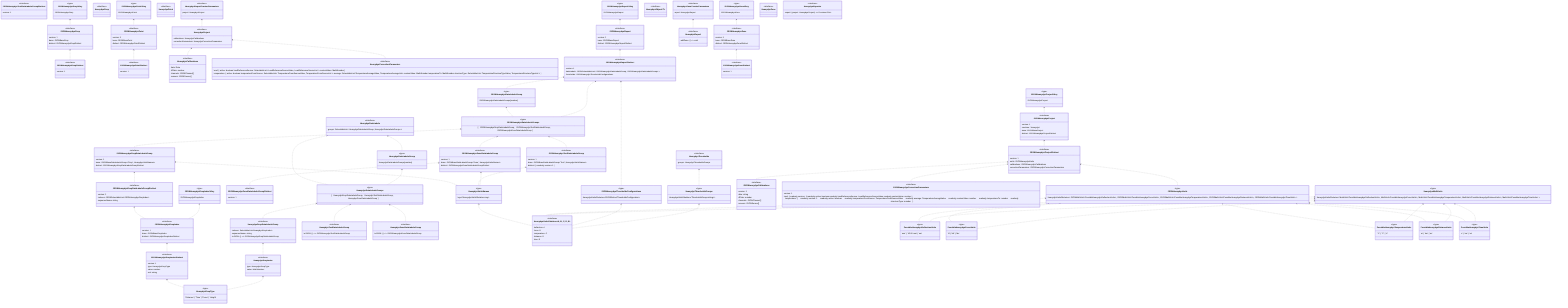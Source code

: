 classDiagram
class JSONHeavydynDataLabelsGroup {
  <<type>>
  JSONHeavydynDataLabelsGroups[number]
}
JSONHeavydynDataLabelsGroup <.. JSONHeavydynDataLabelsGroups


class JSONHeavydynDataLabelsGroups {
  <<type>>
  [   JSONHeavydynDropDataLabelsGroup,   JSONHeavydynTestDataLabelsGroup,   JSONHeavydynZoneDataLabelsGroup ]
}
JSONHeavydynDataLabelsGroups <.. JSONHeavydynDropDataLabelsGroup
JSONHeavydynDataLabelsGroups <.. JSONHeavydynTestDataLabelsGroup
JSONHeavydynDataLabelsGroups <.. JSONHeavydynZoneDataLabelsGroup


class JSONHeavydynDropDataLabelsGroup {
  <<interface>>
  version: 1
  base: JSONBaseDataLabelsGroup#60;'Drop', HeavydynUnitsNames#62;
  distinct: JSONHeavydynDropDataLabelsGroupDistinct
}
JSONHeavydynDropDataLabelsGroup <.. HeavydynUnitsNames
JSONHeavydynDropDataLabelsGroup <.. JSONHeavydynDropDataLabelsGroupDistinct


class JSONHeavydynDropDataLabelsGroupDistinct {
  <<interface>>
  version: 1
  indexes: JSONSelectableList#60;JSONHeavydynDropIndex#62;
  sequenceName: string
}
JSONHeavydynDropDataLabelsGroupDistinct <.. JSONHeavydynDropIndex


class JSONHeavydynTestDataLabelsGroup {
  <<interface>>
  version: 1
  base: JSONBaseDataLabelsGroup#60;'Test', HeavydynUnitsNames#62;
  distinct: #123;     readonly version: 1   #125;
}
JSONHeavydynTestDataLabelsGroup <.. HeavydynUnitsNames


class JSONHeavydynTestDataLabelsGroupDistinct {
  <<interface>>
  version: 1
}



class JSONHeavydynZoneDataLabelsGroup {
  <<interface>>
  version: 1
  base: JSONBaseDataLabelsGroup#60;'Zone', HeavydynUnitsNames#62;
  distinct: JSONHeavydynZoneDataLabelsGroupDistinct
}
JSONHeavydynZoneDataLabelsGroup <.. HeavydynUnitsNames
JSONHeavydynZoneDataLabelsGroup <.. JSONHeavydynZoneDataLabelsGroupDistinct


class JSONHeavydynZoneDataLabelsGroupDistinct {
  <<interface>>
  version: 1
}



class HeavydynDataLabels {
  <<interface>>
  groups: SelectableList#60;     HeavydynDataLabelsGroup,     HeavydynDataLabelsGroups   #62;
}
HeavydynDataLabels <.. HeavydynDataLabelsGroup
HeavydynDataLabels <.. HeavydynDataLabelsGroups


class HeavydynDataLabelsGroup {
  <<type>>
  HeavydynDataLabelsGroups[number]
}
HeavydynDataLabelsGroup <.. HeavydynDataLabelsGroups


class HeavydynDataLabelsGroups {
  <<type>>
  [   HeavydynDropDataLabelsGroup,   HeavydynTestDataLabelsGroup,   HeavydynZoneDataLabelsGroup ]
}
HeavydynDataLabelsGroups <.. HeavydynDropDataLabelsGroup
HeavydynDataLabelsGroups <.. HeavydynTestDataLabelsGroup
HeavydynDataLabelsGroups <.. HeavydynZoneDataLabelsGroup


class HeavydynDropDataLabelsGroup {
  <<interface>>
  indexes: SelectableList#60;HeavydynDropIndex#62;
  sequenceName: string
  toJSON: #40;#41; =#62; JSONHeavydynDropDataLabelsGroup
}
HeavydynDropDataLabelsGroup <.. HeavydynDropIndex


class HeavydynTestDataLabelsGroup {
  <<interface>>
  toJSON: #40;#41; =#62; JSONHeavydynTestDataLabelsGroup
}



class HeavydynZoneDataLabelsGroup {
  <<interface>>
  toJSON: #40;#41; =#62; JSONHeavydynZoneDataLabelsGroup
}



class JSONHeavydynDropVAny {
  <<type>>
  JSONHeavydynDrop
}
JSONHeavydynDropVAny <.. JSONHeavydynDrop


class JSONHeavydynDrop {
  <<interface>>
  version: 1
  base: JSONBaseDrop
  distinct: JSONHeavydynDropDistinct
}
JSONHeavydynDrop <.. JSONHeavydynDropDistinct


class JSONHeavydynDropDistinct {
  <<interface>>
  version: 1
}



class JSONHeavydynDropIndexVAny {
  <<type>>
  JSONHeavydynDropIndex
}
JSONHeavydynDropIndexVAny <.. JSONHeavydynDropIndex


class JSONHeavydynDropIndex {
  <<interface>>
  version: 1
  base: JSONBaseDropIndex
  distinct: JSONHeavydynDropIndexDistinct
}
JSONHeavydynDropIndex <.. JSONHeavydynDropIndexDistinct


class JSONHeavydynDropIndexDistinct {
  <<interface>>
  version: 1
  type: HeavydynDropType
  value: number
  unit: string
}
JSONHeavydynDropIndexDistinct <.. HeavydynDropType


class HeavydynDropType {
  <<type>>
  'Distance' | 'Time' | 'Force' | 'Height'
}



class HeavydynDrop {
  <<interface>>

}



class HeavydynDropIndex {
  <<interface>>
  type: HeavydynDropType
  value: MathNumber
}
HeavydynDropIndex <.. HeavydynDropType


class HeavydynUnitsSkeleton~A, B, C, D, E~ {
  <<interface>>
  deflection: A
  force: B
  temperature: C
  distance: D
  time: E
}



class HeavydynUnitsNames {
  <<type>>
  keyof HeavydynUnitsSkeleton#60;any#62;
}
HeavydynUnitsNames <.. HeavydynUnitsSkeleton~A, B, C, D, E~


class PossibleHeavydynDeflectionUnits {
  <<type>>
  'mm' | '1/100 mm' | 'um'
}



class PossibleHeavydynForceUnits {
  <<type>>
  'N' | 'kN' | 'lbs'
}



class PossibleHeavydynTemperatureUnits {
  <<type>>
  '°C' | '°F' | 'K'
}



class PossibleHeavydynDistanceUnits {
  <<type>>
  'm' | 'km' | 'mi'
}



class PossibleHeavydynTimeUnits {
  <<type>>
  's' | 'ms' | 'us'
}



class JSONHeavydynUnits {
  <<type>>
  HeavydynUnitsSkeleton#60;   JSONMathUnit#60;PossibleHeavydynDeflectionUnits#62;,   JSONMathUnit#60;PossibleHeavydynForceUnits#62;,   JSONMathUnit#60;PossibleHeavydynTemperatureUnits#62;,   JSONMathUnit#60;PossibleHeavydynDistanceUnits#62;,   JSONMathUnit#60;PossibleHeavydynTimeUnits#62; #62;
}
JSONHeavydynUnits <.. HeavydynUnitsSkeleton~A, B, C, D, E~
JSONHeavydynUnits <.. PossibleHeavydynDeflectionUnits
JSONHeavydynUnits <.. PossibleHeavydynForceUnits
JSONHeavydynUnits <.. PossibleHeavydynTemperatureUnits
JSONHeavydynUnits <.. PossibleHeavydynDistanceUnits
JSONHeavydynUnits <.. PossibleHeavydynTimeUnits


class HeavydynMathUnits {
  <<type>>
  HeavydynUnitsSkeleton#60;   MathUnit#60;PossibleHeavydynDeflectionUnits#62;,   MathUnit#60;PossibleHeavydynForceUnits#62;,   MathUnit#60;PossibleHeavydynTemperatureUnits#62;,   MathUnit#60;PossibleHeavydynDistanceUnits#62;,   MathUnit#60;PossibleHeavydynTimeUnits#62; #62;
}
HeavydynMathUnits <.. HeavydynUnitsSkeleton~A, B, C, D, E~
HeavydynMathUnits <.. PossibleHeavydynDeflectionUnits
HeavydynMathUnits <.. PossibleHeavydynForceUnits
HeavydynMathUnits <.. PossibleHeavydynTemperatureUnits
HeavydynMathUnits <.. PossibleHeavydynDistanceUnits
HeavydynMathUnits <.. PossibleHeavydynTimeUnits


class JSONHeavydynPointVAny {
  <<type>>
  JSONHeavydynPoint
}
JSONHeavydynPointVAny <.. JSONHeavydynPoint


class JSONHeavydynPoint {
  <<interface>>
  version: 1
  base: JSONBasePoint
  distinct: JSONHeavydynPointDistinct
}
JSONHeavydynPoint <.. JSONHeavydynPointDistinct


class JSONHeavydynPointDistinct {
  <<interface>>
  version: 1
}



class HeavydynPoint {
  <<interface>>

}



class JSONHeavydynProjectVAny {
  <<type>>
  JSONHeavydynProject
}
JSONHeavydynProjectVAny <.. JSONHeavydynProject


class JSONHeavydynProject {
  <<interface>>
  version: 1
  machine: 'Heavydyn'
  base: JSONBaseProject
  distinct: JSONHeavydynProjectDistinct
}
JSONHeavydynProject <.. JSONHeavydynProjectDistinct


class JSONHeavydynProjectDistinct {
  <<interface>>
  version: 1
  units: JSONHeavydynUnits
  calibrations: JSONHeavydynCalibrations
  correctionParameters: JSONHeavydynCorrectionParameters
}
JSONHeavydynProjectDistinct <.. JSONHeavydynUnits
JSONHeavydynProjectDistinct <.. JSONHeavydynCalibrations
JSONHeavydynProjectDistinct <.. JSONHeavydynCorrectionParameters


class JSONHeavydynCalibrations {
  <<interface>>
  version: 1
  date: string
  dPlate: number
  channels: JSONChannel[]
  sensors: JSONSensor[]
}



class JSONHeavydynCorrectionParameters {
  <<interface>>
  version: 1
  load: #123;     readonly version: 1     readonly active: boolean     readonly loadReferenceSource: LoadReferenceSourceValue     readonly customValue: number   #125;
  temperature: #123;     readonly version: 1     readonly active: boolean     readonly temperatureFromSource: TemperatureFromSourceValue     readonly average: TemperatureAverageValue     readonly customValue: number     readonly temperatureTo: number     readonly structureType: number   #125;
}



class HeavydynProject {
  <<interface>>
  calibrations: HeavydynCalibrations
  correctionParameters: HeavydynCorrectionParameters
}
HeavydynProject <.. HeavydynCalibrations
HeavydynProject <.. HeavydynCorrectionParameters


class HeavydynCalibrations {
  <<interface>>
  date: Date
  dPlate: number
  channels: JSONChannel[]
  sensors: JSONSensor[]
}



class HeavydynCorrectionParameters {
  <<interface>>
  load: #123;     active: boolean     loadReferenceSource: SelectableList#60;       LoadReferenceSourceValue,       LoadReferenceSourceList     #62;     customValue: MathNumber   #125;
  temperature: #123;     active: boolean     temperatureFromSource: SelectableList#60;       TemperatureFromSourceValue,       TemperatureFromSourceList     #62;     average: SelectableList#60;TemperatureAverageValue, TemperatureAverageList#62;     customValue: MathNumber     temperatureTo: MathNumber     structureType: SelectableList#60;       TemperatureStructureTypeValue,       TemperatureStructureTypeList     #62;   #125;
}



class HeavydynReportCreatorParameters {
  <<interface>>
  project: HeavydynProject
}
HeavydynReportCreatorParameters <.. HeavydynProject


class JSONHeavydynReportVAny {
  <<type>>
  JSONHeavydynReport
}
JSONHeavydynReportVAny <.. JSONHeavydynReport


class JSONHeavydynReport {
  <<interface>>
  version: 1
  base: JSONBaseReport
  distinct: JSONHeavydynReportDistinct
}
JSONHeavydynReport <.. JSONHeavydynReportDistinct


class JSONHeavydynReportDistinct {
  <<interface>>
  version: 1
  dataLabels: JSONSelectableList#60;     JSONHeavydynDataLabelsGroup,     JSONHeavydynDataLabelsGroups   #62;
  thresholds: JSONHeavydynThresholdsConfigurations
}
JSONHeavydynReportDistinct <.. JSONHeavydynDataLabelsGroup
JSONHeavydynReportDistinct <.. JSONHeavydynDataLabelsGroups
JSONHeavydynReportDistinct <.. JSONHeavydynThresholdsConfigurations


class JSONHeavydynThresholdsConfigurations {
  <<type>>
  HeavydynUnitsSkeleton#60;JSONDistinctThresholdsConfiguration#62;
}
JSONHeavydynThresholdsConfigurations <.. HeavydynUnitsSkeleton~A, B, C, D, E~


class HeavydynReport {
  <<interface>>
  addZone: #40;#41; =#62; void
}



class HeavydynThresholds {
  <<interface>>
  groups: HeavydynThresholdsGroups
}
HeavydynThresholds <.. HeavydynThresholdsGroups


class HeavydynThresholdsGroups {
  <<type>>
  HeavydynUnitsSkeleton#60;ThresholdsGroup#60;string#62;#62;
}
HeavydynThresholdsGroups <.. HeavydynUnitsSkeleton~A, B, C, D, E~


class HeavydynObject~T~ {
  <<interface>>

}



class HeavydynZoneCreatorParameters {
  <<interface>>
  report: HeavydynReport
}
HeavydynZoneCreatorParameters <.. HeavydynReport


class JSONHeavydynZoneVAny {
  <<type>>
  JSONHeavydynZone
}
JSONHeavydynZoneVAny <.. JSONHeavydynZone


class JSONHeavydynZone {
  <<interface>>
  version: 1
  base: JSONBaseZone
  distinct: JSONHeavydynZoneDistinct
}
JSONHeavydynZone <.. JSONHeavydynZoneDistinct


class JSONHeavydynZoneDistinct {
  <<interface>>
  version: 1
}



class HeavydynZone {
  <<interface>>

}



class HeavydynExporter {
  <<interface>>
  export: #40;project: HeavydynProject#41; =#62; Promise#60;File#62;
}